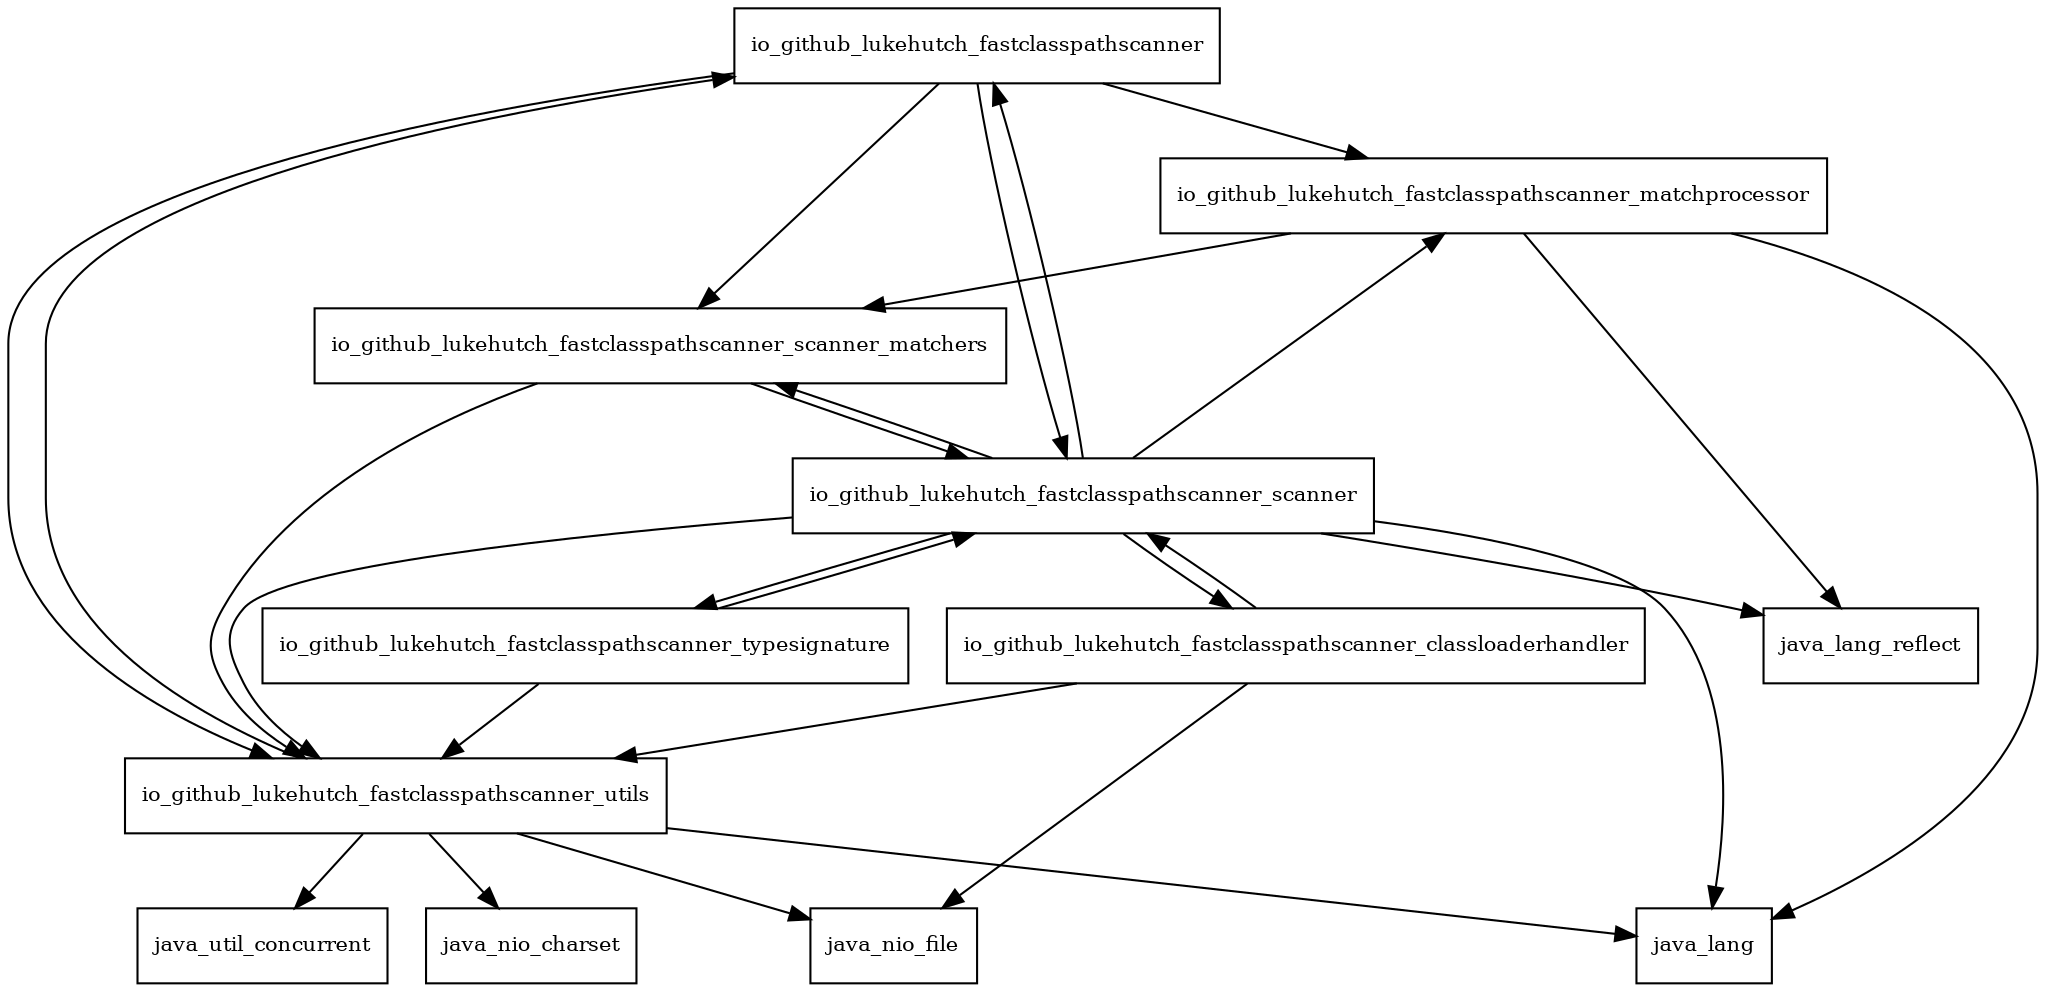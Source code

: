 digraph fast_classpath_scanner_2_18_2_package_dependencies {
  node [shape = box, fontsize=10.0];
  io_github_lukehutch_fastclasspathscanner -> io_github_lukehutch_fastclasspathscanner_matchprocessor;
  io_github_lukehutch_fastclasspathscanner -> io_github_lukehutch_fastclasspathscanner_scanner;
  io_github_lukehutch_fastclasspathscanner -> io_github_lukehutch_fastclasspathscanner_scanner_matchers;
  io_github_lukehutch_fastclasspathscanner -> io_github_lukehutch_fastclasspathscanner_utils;
  io_github_lukehutch_fastclasspathscanner_classloaderhandler -> io_github_lukehutch_fastclasspathscanner_scanner;
  io_github_lukehutch_fastclasspathscanner_classloaderhandler -> io_github_lukehutch_fastclasspathscanner_utils;
  io_github_lukehutch_fastclasspathscanner_classloaderhandler -> java_nio_file;
  io_github_lukehutch_fastclasspathscanner_matchprocessor -> io_github_lukehutch_fastclasspathscanner_scanner_matchers;
  io_github_lukehutch_fastclasspathscanner_matchprocessor -> java_lang;
  io_github_lukehutch_fastclasspathscanner_matchprocessor -> java_lang_reflect;
  io_github_lukehutch_fastclasspathscanner_scanner -> io_github_lukehutch_fastclasspathscanner;
  io_github_lukehutch_fastclasspathscanner_scanner -> io_github_lukehutch_fastclasspathscanner_classloaderhandler;
  io_github_lukehutch_fastclasspathscanner_scanner -> io_github_lukehutch_fastclasspathscanner_matchprocessor;
  io_github_lukehutch_fastclasspathscanner_scanner -> io_github_lukehutch_fastclasspathscanner_scanner_matchers;
  io_github_lukehutch_fastclasspathscanner_scanner -> io_github_lukehutch_fastclasspathscanner_typesignature;
  io_github_lukehutch_fastclasspathscanner_scanner -> io_github_lukehutch_fastclasspathscanner_utils;
  io_github_lukehutch_fastclasspathscanner_scanner -> java_lang;
  io_github_lukehutch_fastclasspathscanner_scanner -> java_lang_reflect;
  io_github_lukehutch_fastclasspathscanner_scanner_matchers -> io_github_lukehutch_fastclasspathscanner_scanner;
  io_github_lukehutch_fastclasspathscanner_scanner_matchers -> io_github_lukehutch_fastclasspathscanner_utils;
  io_github_lukehutch_fastclasspathscanner_typesignature -> io_github_lukehutch_fastclasspathscanner_scanner;
  io_github_lukehutch_fastclasspathscanner_typesignature -> io_github_lukehutch_fastclasspathscanner_utils;
  io_github_lukehutch_fastclasspathscanner_utils -> io_github_lukehutch_fastclasspathscanner;
  io_github_lukehutch_fastclasspathscanner_utils -> java_lang;
  io_github_lukehutch_fastclasspathscanner_utils -> java_nio_charset;
  io_github_lukehutch_fastclasspathscanner_utils -> java_nio_file;
  io_github_lukehutch_fastclasspathscanner_utils -> java_util_concurrent;
}
